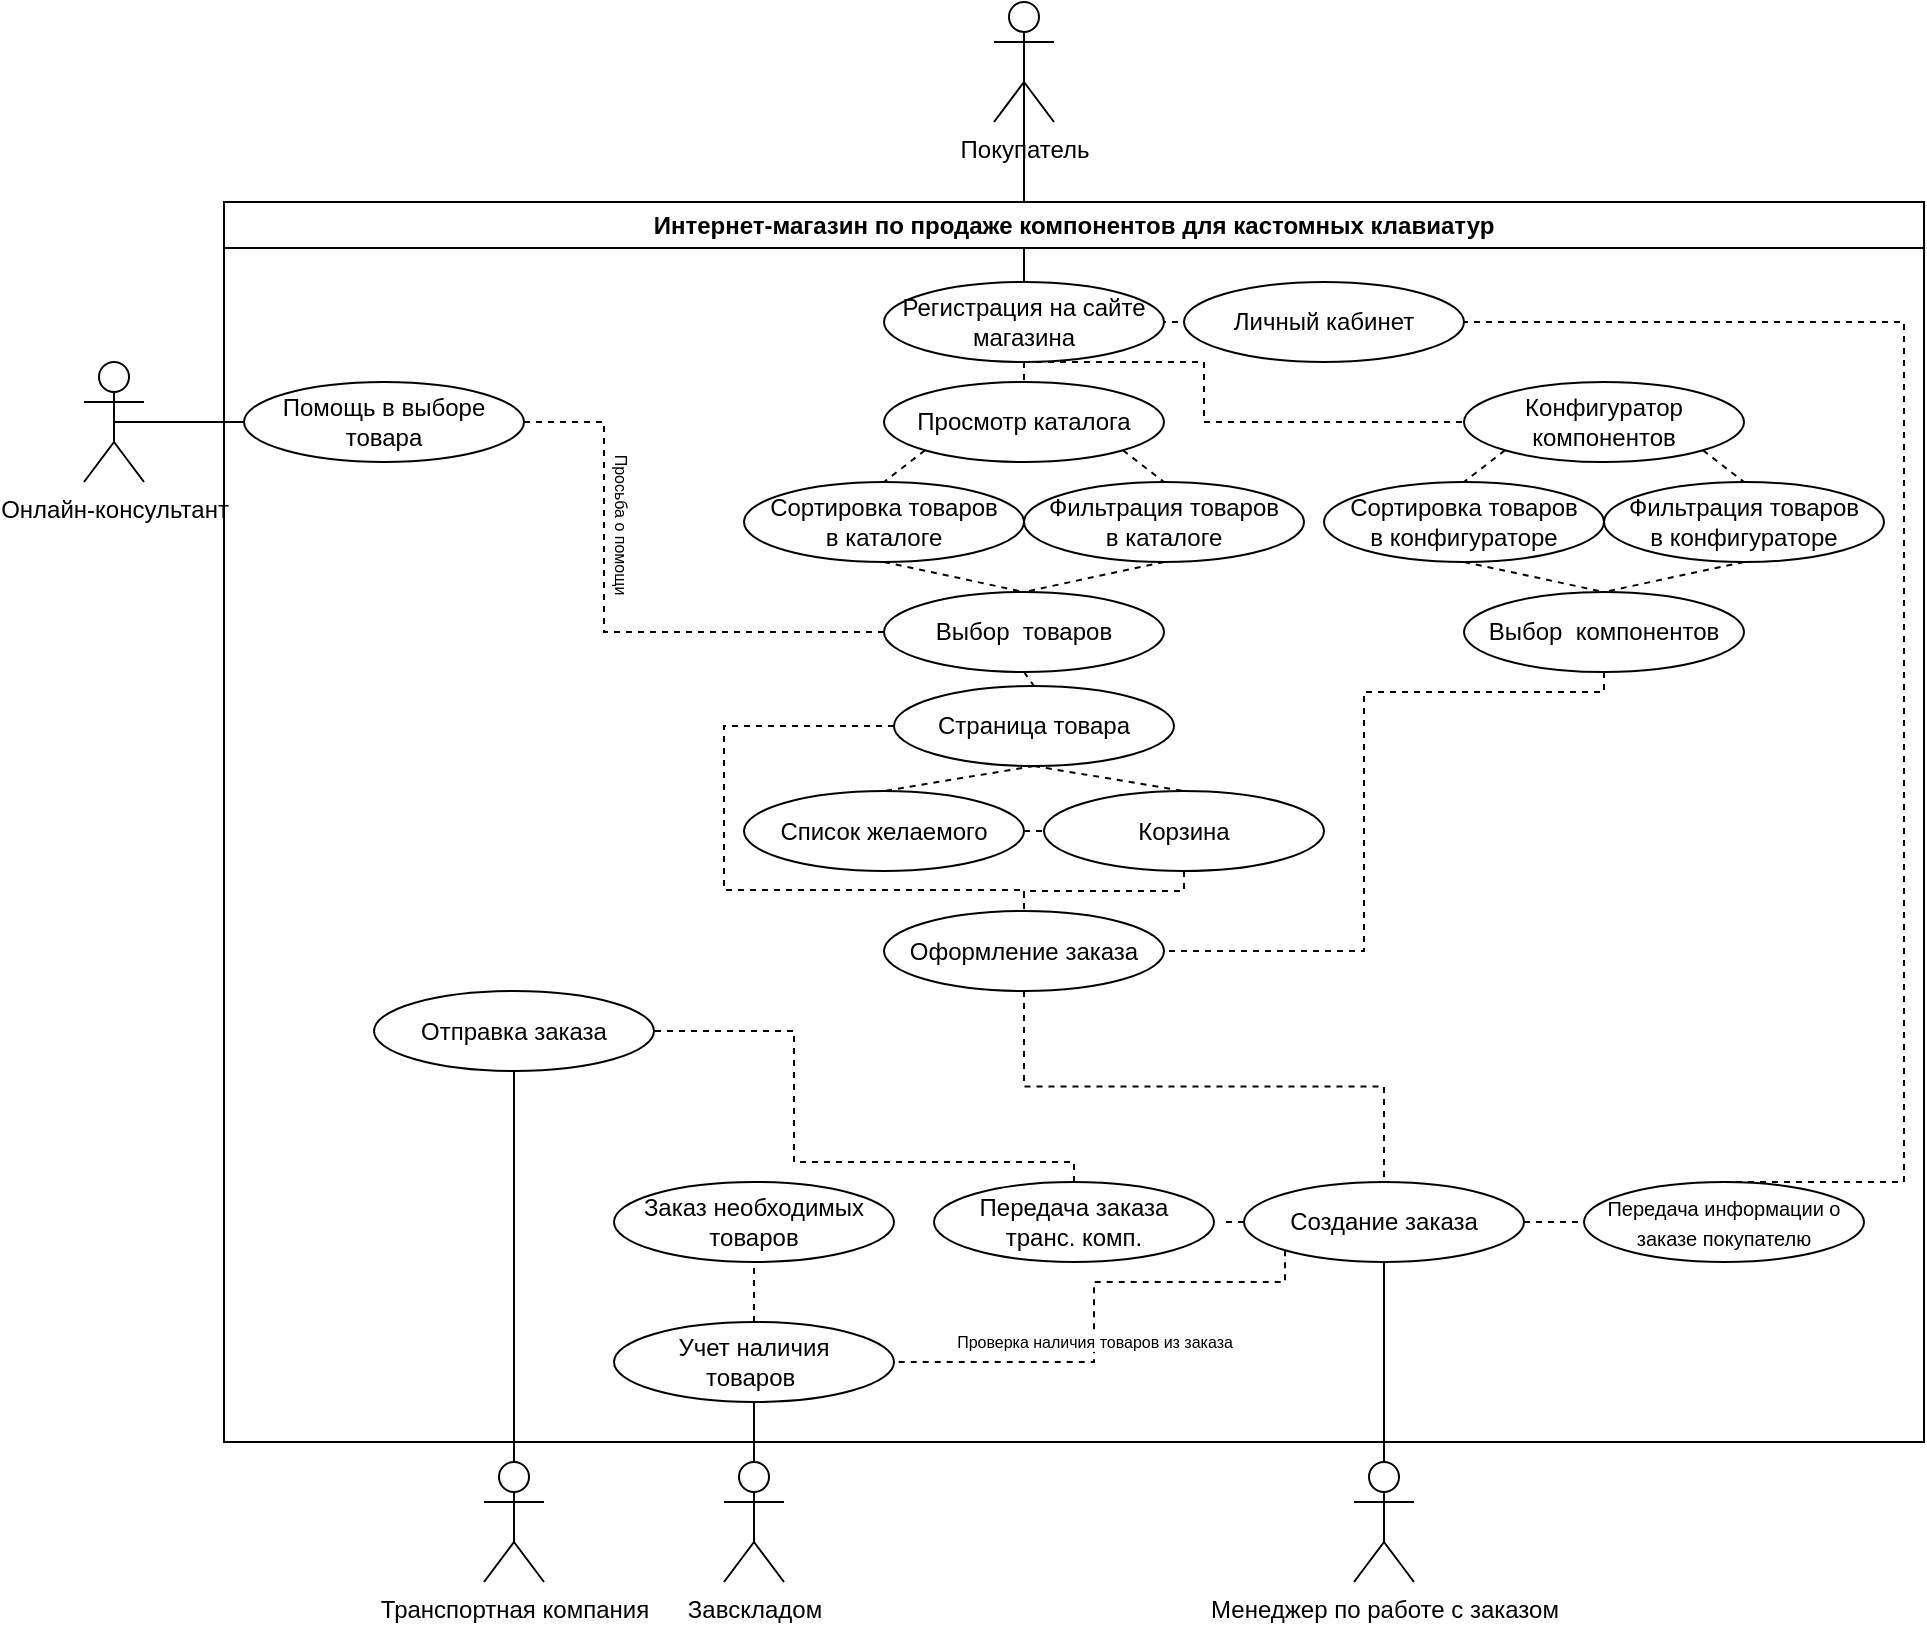 <mxfile version="20.6.2" type="github">
  <diagram id="sq5tUa9uOOfnAcCKqO6m" name="Страница 1">
    <mxGraphModel dx="1422" dy="794" grid="1" gridSize="10" guides="1" tooltips="1" connect="1" arrows="1" fold="1" page="1" pageScale="1" pageWidth="827" pageHeight="1169" math="0" shadow="0">
      <root>
        <mxCell id="0" />
        <mxCell id="1" parent="0" />
        <mxCell id="K7c1DOycUjJ4pG6AKwoJ-2" value="Покупатель" style="shape=umlActor;verticalLabelPosition=bottom;verticalAlign=top;html=1;" parent="1" vertex="1">
          <mxGeometry x="715" y="100" width="30" height="60" as="geometry" />
        </mxCell>
        <mxCell id="K7c1DOycUjJ4pG6AKwoJ-5" style="edgeStyle=orthogonalEdgeStyle;rounded=0;orthogonalLoop=1;jettySize=auto;html=1;exitX=0.5;exitY=0;exitDx=0;exitDy=0;entryX=0.5;entryY=0.5;entryDx=0;entryDy=0;entryPerimeter=0;endArrow=none;endFill=0;" parent="1" source="K7c1DOycUjJ4pG6AKwoJ-3" target="K7c1DOycUjJ4pG6AKwoJ-2" edge="1">
          <mxGeometry relative="1" as="geometry" />
        </mxCell>
        <mxCell id="MxBQIQ1knMXgWXvi2nVf-31" style="edgeStyle=orthogonalEdgeStyle;rounded=0;orthogonalLoop=1;jettySize=auto;html=1;exitX=0.5;exitY=0.5;exitDx=0;exitDy=0;exitPerimeter=0;entryX=0;entryY=0.5;entryDx=0;entryDy=0;fontSize=8;endArrow=none;endFill=0;" parent="1" source="K7c1DOycUjJ4pG6AKwoJ-6" target="K7c1DOycUjJ4pG6AKwoJ-7" edge="1">
          <mxGeometry relative="1" as="geometry" />
        </mxCell>
        <mxCell id="K7c1DOycUjJ4pG6AKwoJ-6" value="Онлайн-консультант" style="shape=umlActor;verticalLabelPosition=bottom;verticalAlign=top;html=1;" parent="1" vertex="1">
          <mxGeometry x="260" y="280" width="30" height="60" as="geometry" />
        </mxCell>
        <mxCell id="l_A6OMl15HvACTpBP7gL-4" value="Интернет-магазин по продаже компонентов для кастомных клавиатур" style="swimlane;whiteSpace=wrap;html=1;" parent="1" vertex="1">
          <mxGeometry x="330" y="200" width="850" height="620" as="geometry" />
        </mxCell>
        <mxCell id="K7c1DOycUjJ4pG6AKwoJ-7" value="Помощь в выборе&lt;br&gt;товара" style="ellipse;whiteSpace=wrap;html=1;" parent="l_A6OMl15HvACTpBP7gL-4" vertex="1">
          <mxGeometry x="10" y="90" width="140" height="40" as="geometry" />
        </mxCell>
        <mxCell id="MxBQIQ1knMXgWXvi2nVf-7" style="rounded=0;orthogonalLoop=1;jettySize=auto;html=1;exitX=1;exitY=1;exitDx=0;exitDy=0;entryX=0.5;entryY=0;entryDx=0;entryDy=0;dashed=1;endArrow=none;endFill=0;" parent="l_A6OMl15HvACTpBP7gL-4" source="MxBQIQ1knMXgWXvi2nVf-1" target="MxBQIQ1knMXgWXvi2nVf-4" edge="1">
          <mxGeometry relative="1" as="geometry" />
        </mxCell>
        <mxCell id="MxBQIQ1knMXgWXvi2nVf-8" style="edgeStyle=none;rounded=0;orthogonalLoop=1;jettySize=auto;html=1;exitX=0;exitY=1;exitDx=0;exitDy=0;entryX=0.5;entryY=0;entryDx=0;entryDy=0;dashed=1;endArrow=none;endFill=0;" parent="l_A6OMl15HvACTpBP7gL-4" source="MxBQIQ1knMXgWXvi2nVf-1" target="MxBQIQ1knMXgWXvi2nVf-3" edge="1">
          <mxGeometry relative="1" as="geometry" />
        </mxCell>
        <mxCell id="MxBQIQ1knMXgWXvi2nVf-1" value="Просмотр каталога" style="ellipse;whiteSpace=wrap;html=1;" parent="l_A6OMl15HvACTpBP7gL-4" vertex="1">
          <mxGeometry x="330.0" y="90" width="140" height="40" as="geometry" />
        </mxCell>
        <mxCell id="MxBQIQ1knMXgWXvi2nVf-20" style="rounded=0;orthogonalLoop=1;jettySize=auto;html=1;exitX=0.5;exitY=1;exitDx=0;exitDy=0;entryX=0.5;entryY=0;entryDx=0;entryDy=0;dashed=1;fontSize=8;endArrow=none;endFill=0;startArrow=none;" parent="l_A6OMl15HvACTpBP7gL-4" source="MxBQIQ1knMXgWXvi2nVf-22" target="MxBQIQ1knMXgWXvi2nVf-16" edge="1">
          <mxGeometry relative="1" as="geometry" />
        </mxCell>
        <mxCell id="MxBQIQ1knMXgWXvi2nVf-51" style="rounded=0;orthogonalLoop=1;jettySize=auto;html=1;exitX=0.5;exitY=1;exitDx=0;exitDy=0;entryX=0.5;entryY=0;entryDx=0;entryDy=0;fontSize=8;endArrow=none;endFill=0;dashed=1;" parent="l_A6OMl15HvACTpBP7gL-4" source="K7c1DOycUjJ4pG6AKwoJ-1" target="MxBQIQ1knMXgWXvi2nVf-22" edge="1">
          <mxGeometry relative="1" as="geometry" />
        </mxCell>
        <mxCell id="K7c1DOycUjJ4pG6AKwoJ-1" value="Выбор&amp;nbsp; товаров" style="ellipse;whiteSpace=wrap;html=1;" parent="l_A6OMl15HvACTpBP7gL-4" vertex="1">
          <mxGeometry x="330.0" y="195" width="140" height="40" as="geometry" />
        </mxCell>
        <mxCell id="MxBQIQ1knMXgWXvi2nVf-10" style="edgeStyle=none;rounded=0;orthogonalLoop=1;jettySize=auto;html=1;exitX=0.5;exitY=1;exitDx=0;exitDy=0;entryX=0.5;entryY=0;entryDx=0;entryDy=0;dashed=1;endArrow=none;endFill=0;" parent="l_A6OMl15HvACTpBP7gL-4" source="MxBQIQ1knMXgWXvi2nVf-3" target="K7c1DOycUjJ4pG6AKwoJ-1" edge="1">
          <mxGeometry relative="1" as="geometry" />
        </mxCell>
        <mxCell id="MxBQIQ1knMXgWXvi2nVf-3" value="Сортировка товаров&lt;br&gt;в каталоге" style="ellipse;whiteSpace=wrap;html=1;" parent="l_A6OMl15HvACTpBP7gL-4" vertex="1">
          <mxGeometry x="260" y="140" width="140" height="40" as="geometry" />
        </mxCell>
        <mxCell id="MxBQIQ1knMXgWXvi2nVf-9" style="edgeStyle=none;rounded=0;orthogonalLoop=1;jettySize=auto;html=1;exitX=0.5;exitY=1;exitDx=0;exitDy=0;entryX=0.5;entryY=0;entryDx=0;entryDy=0;dashed=1;endArrow=none;endFill=0;" parent="l_A6OMl15HvACTpBP7gL-4" source="MxBQIQ1knMXgWXvi2nVf-4" target="K7c1DOycUjJ4pG6AKwoJ-1" edge="1">
          <mxGeometry relative="1" as="geometry" />
        </mxCell>
        <mxCell id="MxBQIQ1knMXgWXvi2nVf-4" value="Фильтрация товаров&lt;br&gt;в каталоге" style="ellipse;whiteSpace=wrap;html=1;" parent="l_A6OMl15HvACTpBP7gL-4" vertex="1">
          <mxGeometry x="400" y="140" width="140" height="40" as="geometry" />
        </mxCell>
        <mxCell id="MxBQIQ1knMXgWXvi2nVf-6" style="edgeStyle=orthogonalEdgeStyle;rounded=0;orthogonalLoop=1;jettySize=auto;html=1;exitX=0.5;exitY=1;exitDx=0;exitDy=0;entryX=0.5;entryY=0;entryDx=0;entryDy=0;dashed=1;endArrow=none;endFill=0;" parent="l_A6OMl15HvACTpBP7gL-4" source="K7c1DOycUjJ4pG6AKwoJ-3" target="MxBQIQ1knMXgWXvi2nVf-1" edge="1">
          <mxGeometry relative="1" as="geometry" />
        </mxCell>
        <mxCell id="MxBQIQ1knMXgWXvi2nVf-14" style="edgeStyle=none;rounded=0;orthogonalLoop=1;jettySize=auto;html=1;exitX=0;exitY=0.5;exitDx=0;exitDy=0;entryX=1;entryY=0.5;entryDx=0;entryDy=0;dashed=1;endArrow=none;endFill=0;" parent="l_A6OMl15HvACTpBP7gL-4" source="K7c1DOycUjJ4pG6AKwoJ-3" target="MxBQIQ1knMXgWXvi2nVf-13" edge="1">
          <mxGeometry relative="1" as="geometry" />
        </mxCell>
        <mxCell id="MxBQIQ1knMXgWXvi2nVf-52" style="edgeStyle=orthogonalEdgeStyle;rounded=0;orthogonalLoop=1;jettySize=auto;html=1;exitX=0.5;exitY=1;exitDx=0;exitDy=0;entryX=0;entryY=0.5;entryDx=0;entryDy=0;dashed=1;fontSize=8;endArrow=none;endFill=0;" parent="l_A6OMl15HvACTpBP7gL-4" source="K7c1DOycUjJ4pG6AKwoJ-3" target="MxBQIQ1knMXgWXvi2nVf-36" edge="1">
          <mxGeometry relative="1" as="geometry">
            <Array as="points">
              <mxPoint x="490" y="80" />
              <mxPoint x="490" y="110" />
            </Array>
          </mxGeometry>
        </mxCell>
        <mxCell id="K7c1DOycUjJ4pG6AKwoJ-3" value="Регистрация на сайте магазина" style="ellipse;whiteSpace=wrap;html=1;" parent="l_A6OMl15HvACTpBP7gL-4" vertex="1">
          <mxGeometry x="330.0" y="40" width="140" height="40" as="geometry" />
        </mxCell>
        <mxCell id="MxBQIQ1knMXgWXvi2nVf-13" value="Личный кабинет" style="ellipse;whiteSpace=wrap;html=1;" parent="l_A6OMl15HvACTpBP7gL-4" vertex="1">
          <mxGeometry x="480" y="40" width="140" height="40" as="geometry" />
        </mxCell>
        <mxCell id="MxBQIQ1knMXgWXvi2nVf-28" style="edgeStyle=none;rounded=0;orthogonalLoop=1;jettySize=auto;html=1;exitX=1;exitY=0.5;exitDx=0;exitDy=0;entryX=0;entryY=0.5;entryDx=0;entryDy=0;dashed=1;fontSize=8;endArrow=none;endFill=0;" parent="l_A6OMl15HvACTpBP7gL-4" source="MxBQIQ1knMXgWXvi2nVf-15" target="MxBQIQ1knMXgWXvi2nVf-16" edge="1">
          <mxGeometry relative="1" as="geometry" />
        </mxCell>
        <mxCell id="MxBQIQ1knMXgWXvi2nVf-15" value="Список желаемого" style="ellipse;whiteSpace=wrap;html=1;" parent="l_A6OMl15HvACTpBP7gL-4" vertex="1">
          <mxGeometry x="260" y="294.5" width="140" height="40" as="geometry" />
        </mxCell>
        <mxCell id="MxBQIQ1knMXgWXvi2nVf-29" style="edgeStyle=orthogonalEdgeStyle;rounded=0;orthogonalLoop=1;jettySize=auto;html=1;exitX=0.5;exitY=1;exitDx=0;exitDy=0;entryX=0.5;entryY=0;entryDx=0;entryDy=0;dashed=1;fontSize=8;endArrow=none;endFill=0;" parent="l_A6OMl15HvACTpBP7gL-4" source="MxBQIQ1knMXgWXvi2nVf-16" target="MxBQIQ1knMXgWXvi2nVf-27" edge="1">
          <mxGeometry relative="1" as="geometry">
            <Array as="points">
              <mxPoint x="480" y="344.5" />
              <mxPoint x="400" y="344.5" />
            </Array>
          </mxGeometry>
        </mxCell>
        <mxCell id="MxBQIQ1knMXgWXvi2nVf-16" value="Корзина" style="ellipse;whiteSpace=wrap;html=1;" parent="l_A6OMl15HvACTpBP7gL-4" vertex="1">
          <mxGeometry x="410" y="294.5" width="140" height="40" as="geometry" />
        </mxCell>
        <mxCell id="MxBQIQ1knMXgWXvi2nVf-55" style="edgeStyle=orthogonalEdgeStyle;rounded=0;orthogonalLoop=1;jettySize=auto;html=1;exitX=0;exitY=1;exitDx=0;exitDy=0;entryX=1;entryY=0.5;entryDx=0;entryDy=0;fontSize=8;endArrow=none;endFill=0;dashed=1;" parent="l_A6OMl15HvACTpBP7gL-4" source="K7c1DOycUjJ4pG6AKwoJ-17" target="K7c1DOycUjJ4pG6AKwoJ-13" edge="1">
          <mxGeometry relative="1" as="geometry">
            <Array as="points">
              <mxPoint x="531" y="540" />
              <mxPoint x="435" y="540" />
              <mxPoint x="435" y="580" />
            </Array>
          </mxGeometry>
        </mxCell>
        <mxCell id="MxBQIQ1knMXgWXvi2nVf-57" value="Проверка наличия товаров из заказа" style="edgeLabel;html=1;align=center;verticalAlign=middle;resizable=0;points=[];fontSize=8;" parent="MxBQIQ1knMXgWXvi2nVf-55" vertex="1" connectable="0">
          <mxGeometry x="0.389" y="2" relative="1" as="geometry">
            <mxPoint x="23" y="-12" as="offset" />
          </mxGeometry>
        </mxCell>
        <mxCell id="MxBQIQ1knMXgWXvi2nVf-58" style="edgeStyle=orthogonalEdgeStyle;rounded=0;orthogonalLoop=1;jettySize=auto;html=1;exitX=1;exitY=0.5;exitDx=0;exitDy=0;entryX=0;entryY=0.5;entryDx=0;entryDy=0;dashed=1;fontSize=12;endArrow=none;endFill=0;" parent="l_A6OMl15HvACTpBP7gL-4" source="K7c1DOycUjJ4pG6AKwoJ-17" target="K7c1DOycUjJ4pG6AKwoJ-19" edge="1">
          <mxGeometry relative="1" as="geometry" />
        </mxCell>
        <mxCell id="K7c1DOycUjJ4pG6AKwoJ-17" value="Создание заказа" style="ellipse;whiteSpace=wrap;html=1;" parent="l_A6OMl15HvACTpBP7gL-4" vertex="1">
          <mxGeometry x="510" y="490" width="140" height="40" as="geometry" />
        </mxCell>
        <mxCell id="MxBQIQ1knMXgWXvi2nVf-59" style="edgeStyle=orthogonalEdgeStyle;rounded=0;orthogonalLoop=1;jettySize=auto;html=1;exitX=0.5;exitY=0;exitDx=0;exitDy=0;entryX=1;entryY=0.5;entryDx=0;entryDy=0;dashed=1;fontSize=12;endArrow=none;endFill=0;" parent="l_A6OMl15HvACTpBP7gL-4" source="K7c1DOycUjJ4pG6AKwoJ-19" target="MxBQIQ1knMXgWXvi2nVf-13" edge="1">
          <mxGeometry relative="1" as="geometry">
            <Array as="points">
              <mxPoint x="750" y="490" />
              <mxPoint x="840" y="490" />
              <mxPoint x="840" y="60" />
            </Array>
          </mxGeometry>
        </mxCell>
        <mxCell id="K7c1DOycUjJ4pG6AKwoJ-19" value="&lt;font style=&quot;font-size: 10px;&quot;&gt;Передача информации о заказе покупателю&lt;/font&gt;" style="ellipse;whiteSpace=wrap;html=1;" parent="l_A6OMl15HvACTpBP7gL-4" vertex="1">
          <mxGeometry x="680" y="490" width="140" height="40" as="geometry" />
        </mxCell>
        <mxCell id="MxBQIQ1knMXgWXvi2nVf-24" style="edgeStyle=none;rounded=0;orthogonalLoop=1;jettySize=auto;html=1;exitX=0.5;exitY=1;exitDx=0;exitDy=0;entryX=0.5;entryY=0;entryDx=0;entryDy=0;dashed=1;fontSize=8;endArrow=none;endFill=0;" parent="l_A6OMl15HvACTpBP7gL-4" source="MxBQIQ1knMXgWXvi2nVf-22" target="MxBQIQ1knMXgWXvi2nVf-15" edge="1">
          <mxGeometry relative="1" as="geometry" />
        </mxCell>
        <mxCell id="MxBQIQ1knMXgWXvi2nVf-22" value="Страница товара" style="ellipse;whiteSpace=wrap;html=1;" parent="l_A6OMl15HvACTpBP7gL-4" vertex="1">
          <mxGeometry x="335.0" y="242" width="140" height="40" as="geometry" />
        </mxCell>
        <mxCell id="MxBQIQ1knMXgWXvi2nVf-11" style="edgeStyle=orthogonalEdgeStyle;rounded=0;orthogonalLoop=1;jettySize=auto;html=1;exitX=0;exitY=0.5;exitDx=0;exitDy=0;dashed=1;endArrow=none;endFill=0;entryX=1;entryY=0.5;entryDx=0;entryDy=0;" parent="l_A6OMl15HvACTpBP7gL-4" source="K7c1DOycUjJ4pG6AKwoJ-1" target="K7c1DOycUjJ4pG6AKwoJ-7" edge="1">
          <mxGeometry relative="1" as="geometry">
            <mxPoint x="515" y="249.97" as="sourcePoint" />
            <mxPoint x="170" y="90" as="targetPoint" />
            <Array as="points">
              <mxPoint x="190" y="215" />
              <mxPoint x="190" y="110" />
            </Array>
          </mxGeometry>
        </mxCell>
        <mxCell id="MxBQIQ1knMXgWXvi2nVf-12" value="&lt;font style=&quot;font-size: 8px;&quot;&gt;Просьба о помощи&lt;/font&gt;" style="edgeLabel;html=1;align=center;verticalAlign=middle;resizable=0;points=[];rotation=90;" parent="MxBQIQ1knMXgWXvi2nVf-11" vertex="1" connectable="0">
          <mxGeometry x="0.182" y="1" relative="1" as="geometry">
            <mxPoint x="11" y="-26" as="offset" />
          </mxGeometry>
        </mxCell>
        <mxCell id="MxBQIQ1knMXgWXvi2nVf-53" style="edgeStyle=orthogonalEdgeStyle;rounded=0;orthogonalLoop=1;jettySize=auto;html=1;exitX=0.5;exitY=1;exitDx=0;exitDy=0;entryX=0.5;entryY=0;entryDx=0;entryDy=0;dashed=1;fontSize=8;endArrow=none;endFill=0;" parent="l_A6OMl15HvACTpBP7gL-4" source="MxBQIQ1knMXgWXvi2nVf-27" target="K7c1DOycUjJ4pG6AKwoJ-17" edge="1">
          <mxGeometry relative="1" as="geometry" />
        </mxCell>
        <mxCell id="MxBQIQ1knMXgWXvi2nVf-27" value="Оформление заказа" style="ellipse;whiteSpace=wrap;html=1;" parent="l_A6OMl15HvACTpBP7gL-4" vertex="1">
          <mxGeometry x="330.0" y="354.5" width="140" height="40" as="geometry" />
        </mxCell>
        <mxCell id="MxBQIQ1knMXgWXvi2nVf-36" value="Конфигуратор компонентов" style="ellipse;whiteSpace=wrap;html=1;" parent="l_A6OMl15HvACTpBP7gL-4" vertex="1">
          <mxGeometry x="620" y="90" width="140" height="40" as="geometry" />
        </mxCell>
        <mxCell id="MxBQIQ1knMXgWXvi2nVf-39" value="Выбор&amp;nbsp; компонентов" style="ellipse;whiteSpace=wrap;html=1;" parent="l_A6OMl15HvACTpBP7gL-4" vertex="1">
          <mxGeometry x="620" y="195" width="140" height="40" as="geometry" />
        </mxCell>
        <mxCell id="MxBQIQ1knMXgWXvi2nVf-40" style="edgeStyle=none;rounded=0;orthogonalLoop=1;jettySize=auto;html=1;exitX=0.5;exitY=1;exitDx=0;exitDy=0;entryX=0.5;entryY=0;entryDx=0;entryDy=0;dashed=1;endArrow=none;endFill=0;" parent="l_A6OMl15HvACTpBP7gL-4" source="MxBQIQ1knMXgWXvi2nVf-41" target="MxBQIQ1knMXgWXvi2nVf-39" edge="1">
          <mxGeometry relative="1" as="geometry" />
        </mxCell>
        <mxCell id="MxBQIQ1knMXgWXvi2nVf-41" value="Сортировка товаров&lt;br&gt;в конфигураторе" style="ellipse;whiteSpace=wrap;html=1;" parent="l_A6OMl15HvACTpBP7gL-4" vertex="1">
          <mxGeometry x="550" y="140" width="140" height="40" as="geometry" />
        </mxCell>
        <mxCell id="MxBQIQ1knMXgWXvi2nVf-35" style="edgeStyle=none;rounded=0;orthogonalLoop=1;jettySize=auto;html=1;exitX=0;exitY=1;exitDx=0;exitDy=0;entryX=0.5;entryY=0;entryDx=0;entryDy=0;dashed=1;endArrow=none;endFill=0;" parent="l_A6OMl15HvACTpBP7gL-4" source="MxBQIQ1knMXgWXvi2nVf-36" target="MxBQIQ1knMXgWXvi2nVf-41" edge="1">
          <mxGeometry relative="1" as="geometry" />
        </mxCell>
        <mxCell id="MxBQIQ1knMXgWXvi2nVf-42" style="edgeStyle=none;rounded=0;orthogonalLoop=1;jettySize=auto;html=1;exitX=0.5;exitY=1;exitDx=0;exitDy=0;entryX=0.5;entryY=0;entryDx=0;entryDy=0;dashed=1;endArrow=none;endFill=0;" parent="l_A6OMl15HvACTpBP7gL-4" source="MxBQIQ1knMXgWXvi2nVf-43" target="MxBQIQ1knMXgWXvi2nVf-39" edge="1">
          <mxGeometry relative="1" as="geometry" />
        </mxCell>
        <mxCell id="MxBQIQ1knMXgWXvi2nVf-43" value="Фильтрация товаров&lt;br&gt;в конфигураторе" style="ellipse;whiteSpace=wrap;html=1;" parent="l_A6OMl15HvACTpBP7gL-4" vertex="1">
          <mxGeometry x="690" y="140" width="140" height="40" as="geometry" />
        </mxCell>
        <mxCell id="MxBQIQ1knMXgWXvi2nVf-34" style="rounded=0;orthogonalLoop=1;jettySize=auto;html=1;exitX=1;exitY=1;exitDx=0;exitDy=0;entryX=0.5;entryY=0;entryDx=0;entryDy=0;dashed=1;endArrow=none;endFill=0;" parent="l_A6OMl15HvACTpBP7gL-4" source="MxBQIQ1knMXgWXvi2nVf-36" target="MxBQIQ1knMXgWXvi2nVf-43" edge="1">
          <mxGeometry relative="1" as="geometry" />
        </mxCell>
        <mxCell id="MxBQIQ1knMXgWXvi2nVf-45" style="edgeStyle=orthogonalEdgeStyle;rounded=0;orthogonalLoop=1;jettySize=auto;html=1;exitX=0.5;exitY=1;exitDx=0;exitDy=0;entryX=1;entryY=0.5;entryDx=0;entryDy=0;dashed=1;fontSize=8;endArrow=none;endFill=0;" parent="l_A6OMl15HvACTpBP7gL-4" target="MxBQIQ1knMXgWXvi2nVf-27" edge="1">
          <mxGeometry relative="1" as="geometry">
            <Array as="points">
              <mxPoint x="690" y="245" />
              <mxPoint x="570" y="245" />
              <mxPoint x="570" y="374" />
            </Array>
            <mxPoint x="690" y="235" as="sourcePoint" />
            <mxPoint x="610" y="255" as="targetPoint" />
          </mxGeometry>
        </mxCell>
        <mxCell id="MxBQIQ1knMXgWXvi2nVf-56" style="edgeStyle=orthogonalEdgeStyle;rounded=0;orthogonalLoop=1;jettySize=auto;html=1;exitX=0.5;exitY=0;exitDx=0;exitDy=0;entryX=0.5;entryY=1;entryDx=0;entryDy=0;dashed=1;fontSize=8;endArrow=none;endFill=0;" parent="l_A6OMl15HvACTpBP7gL-4" source="K7c1DOycUjJ4pG6AKwoJ-13" target="K7c1DOycUjJ4pG6AKwoJ-21" edge="1">
          <mxGeometry relative="1" as="geometry" />
        </mxCell>
        <mxCell id="K7c1DOycUjJ4pG6AKwoJ-13" value="&lt;font style=&quot;font-size: 12px;&quot;&gt;Учет наличия&lt;br&gt;товаров&amp;nbsp;&lt;/font&gt;" style="ellipse;whiteSpace=wrap;html=1;" parent="l_A6OMl15HvACTpBP7gL-4" vertex="1">
          <mxGeometry x="195" y="560" width="140" height="40" as="geometry" />
        </mxCell>
        <mxCell id="K7c1DOycUjJ4pG6AKwoJ-21" value="&lt;font style=&quot;font-size: 12px;&quot;&gt;Заказ необходимых товаров&lt;/font&gt;" style="ellipse;whiteSpace=wrap;html=1;" parent="l_A6OMl15HvACTpBP7gL-4" vertex="1">
          <mxGeometry x="195" y="490" width="140" height="40" as="geometry" />
        </mxCell>
        <mxCell id="l_A6OMl15HvACTpBP7gL-2" value="Отправка заказа" style="ellipse;whiteSpace=wrap;html=1;" parent="l_A6OMl15HvACTpBP7gL-4" vertex="1">
          <mxGeometry x="75" y="394.5" width="140" height="40" as="geometry" />
        </mxCell>
        <mxCell id="MxBQIQ1knMXgWXvi2nVf-30" style="edgeStyle=orthogonalEdgeStyle;rounded=0;orthogonalLoop=1;jettySize=auto;html=1;exitX=0;exitY=0.5;exitDx=0;exitDy=0;dashed=1;fontSize=8;endArrow=none;endFill=0;" parent="l_A6OMl15HvACTpBP7gL-4" source="MxBQIQ1knMXgWXvi2nVf-22" edge="1">
          <mxGeometry relative="1" as="geometry">
            <mxPoint x="400" y="350" as="targetPoint" />
            <Array as="points">
              <mxPoint x="250" y="262" />
              <mxPoint x="250" y="344" />
              <mxPoint x="400" y="344" />
            </Array>
          </mxGeometry>
        </mxCell>
        <mxCell id="MxBQIQ1knMXgWXvi2nVf-63" style="edgeStyle=orthogonalEdgeStyle;rounded=0;orthogonalLoop=1;jettySize=auto;html=1;exitX=0.5;exitY=0;exitDx=0;exitDy=0;entryX=1;entryY=0.5;entryDx=0;entryDy=0;dashed=1;fontSize=12;endArrow=none;endFill=0;" parent="l_A6OMl15HvACTpBP7gL-4" source="MxBQIQ1knMXgWXvi2nVf-61" target="l_A6OMl15HvACTpBP7gL-2" edge="1">
          <mxGeometry relative="1" as="geometry">
            <Array as="points">
              <mxPoint x="425" y="480" />
              <mxPoint x="285" y="480" />
              <mxPoint x="285" y="414" />
            </Array>
          </mxGeometry>
        </mxCell>
        <mxCell id="MxBQIQ1knMXgWXvi2nVf-61" value="Передача заказа&lt;br&gt;транс. комп." style="ellipse;whiteSpace=wrap;html=1;" parent="l_A6OMl15HvACTpBP7gL-4" vertex="1">
          <mxGeometry x="355" y="490" width="140" height="40" as="geometry" />
        </mxCell>
        <mxCell id="K7c1DOycUjJ4pG6AKwoJ-15" value="Менеджер по работе с заказом" style="shape=umlActor;verticalLabelPosition=bottom;verticalAlign=top;html=1;" parent="1" vertex="1">
          <mxGeometry x="895" y="830" width="30" height="60" as="geometry" />
        </mxCell>
        <mxCell id="K7c1DOycUjJ4pG6AKwoJ-18" style="edgeStyle=orthogonalEdgeStyle;rounded=0;orthogonalLoop=1;jettySize=auto;html=1;exitX=0.5;exitY=1;exitDx=0;exitDy=0;endArrow=none;endFill=0;entryX=0.5;entryY=0;entryDx=0;entryDy=0;entryPerimeter=0;" parent="1" source="K7c1DOycUjJ4pG6AKwoJ-17" target="K7c1DOycUjJ4pG6AKwoJ-15" edge="1">
          <mxGeometry relative="1" as="geometry">
            <mxPoint x="620" y="750" as="targetPoint" />
          </mxGeometry>
        </mxCell>
        <mxCell id="MxBQIQ1knMXgWXvi2nVf-54" style="edgeStyle=orthogonalEdgeStyle;rounded=0;orthogonalLoop=1;jettySize=auto;html=1;exitX=0.5;exitY=0;exitDx=0;exitDy=0;exitPerimeter=0;entryX=0.5;entryY=1;entryDx=0;entryDy=0;fontSize=8;endArrow=none;endFill=0;" parent="1" source="K7c1DOycUjJ4pG6AKwoJ-12" target="K7c1DOycUjJ4pG6AKwoJ-13" edge="1">
          <mxGeometry relative="1" as="geometry" />
        </mxCell>
        <mxCell id="K7c1DOycUjJ4pG6AKwoJ-12" value="Завскладом" style="shape=umlActor;verticalLabelPosition=bottom;verticalAlign=top;html=1;" parent="1" vertex="1">
          <mxGeometry x="580" y="830" width="30" height="60" as="geometry" />
        </mxCell>
        <mxCell id="l_A6OMl15HvACTpBP7gL-1" value="Транспортная компания" style="shape=umlActor;verticalLabelPosition=bottom;verticalAlign=top;html=1;" parent="1" vertex="1">
          <mxGeometry x="460" y="830" width="30" height="60" as="geometry" />
        </mxCell>
        <mxCell id="l_A6OMl15HvACTpBP7gL-3" style="edgeStyle=orthogonalEdgeStyle;rounded=0;orthogonalLoop=1;jettySize=auto;html=1;exitX=0.5;exitY=0;exitDx=0;exitDy=0;exitPerimeter=0;entryX=0.5;entryY=1;entryDx=0;entryDy=0;endArrow=none;endFill=0;" parent="1" source="l_A6OMl15HvACTpBP7gL-1" target="l_A6OMl15HvACTpBP7gL-2" edge="1">
          <mxGeometry relative="1" as="geometry" />
        </mxCell>
        <mxCell id="MxBQIQ1knMXgWXvi2nVf-62" style="edgeStyle=orthogonalEdgeStyle;rounded=0;orthogonalLoop=1;jettySize=auto;html=1;exitX=0;exitY=0.5;exitDx=0;exitDy=0;dashed=1;fontSize=12;endArrow=none;endFill=0;" parent="1" source="K7c1DOycUjJ4pG6AKwoJ-17" edge="1">
          <mxGeometry relative="1" as="geometry">
            <mxPoint x="830" y="710.074" as="targetPoint" />
          </mxGeometry>
        </mxCell>
      </root>
    </mxGraphModel>
  </diagram>
</mxfile>
